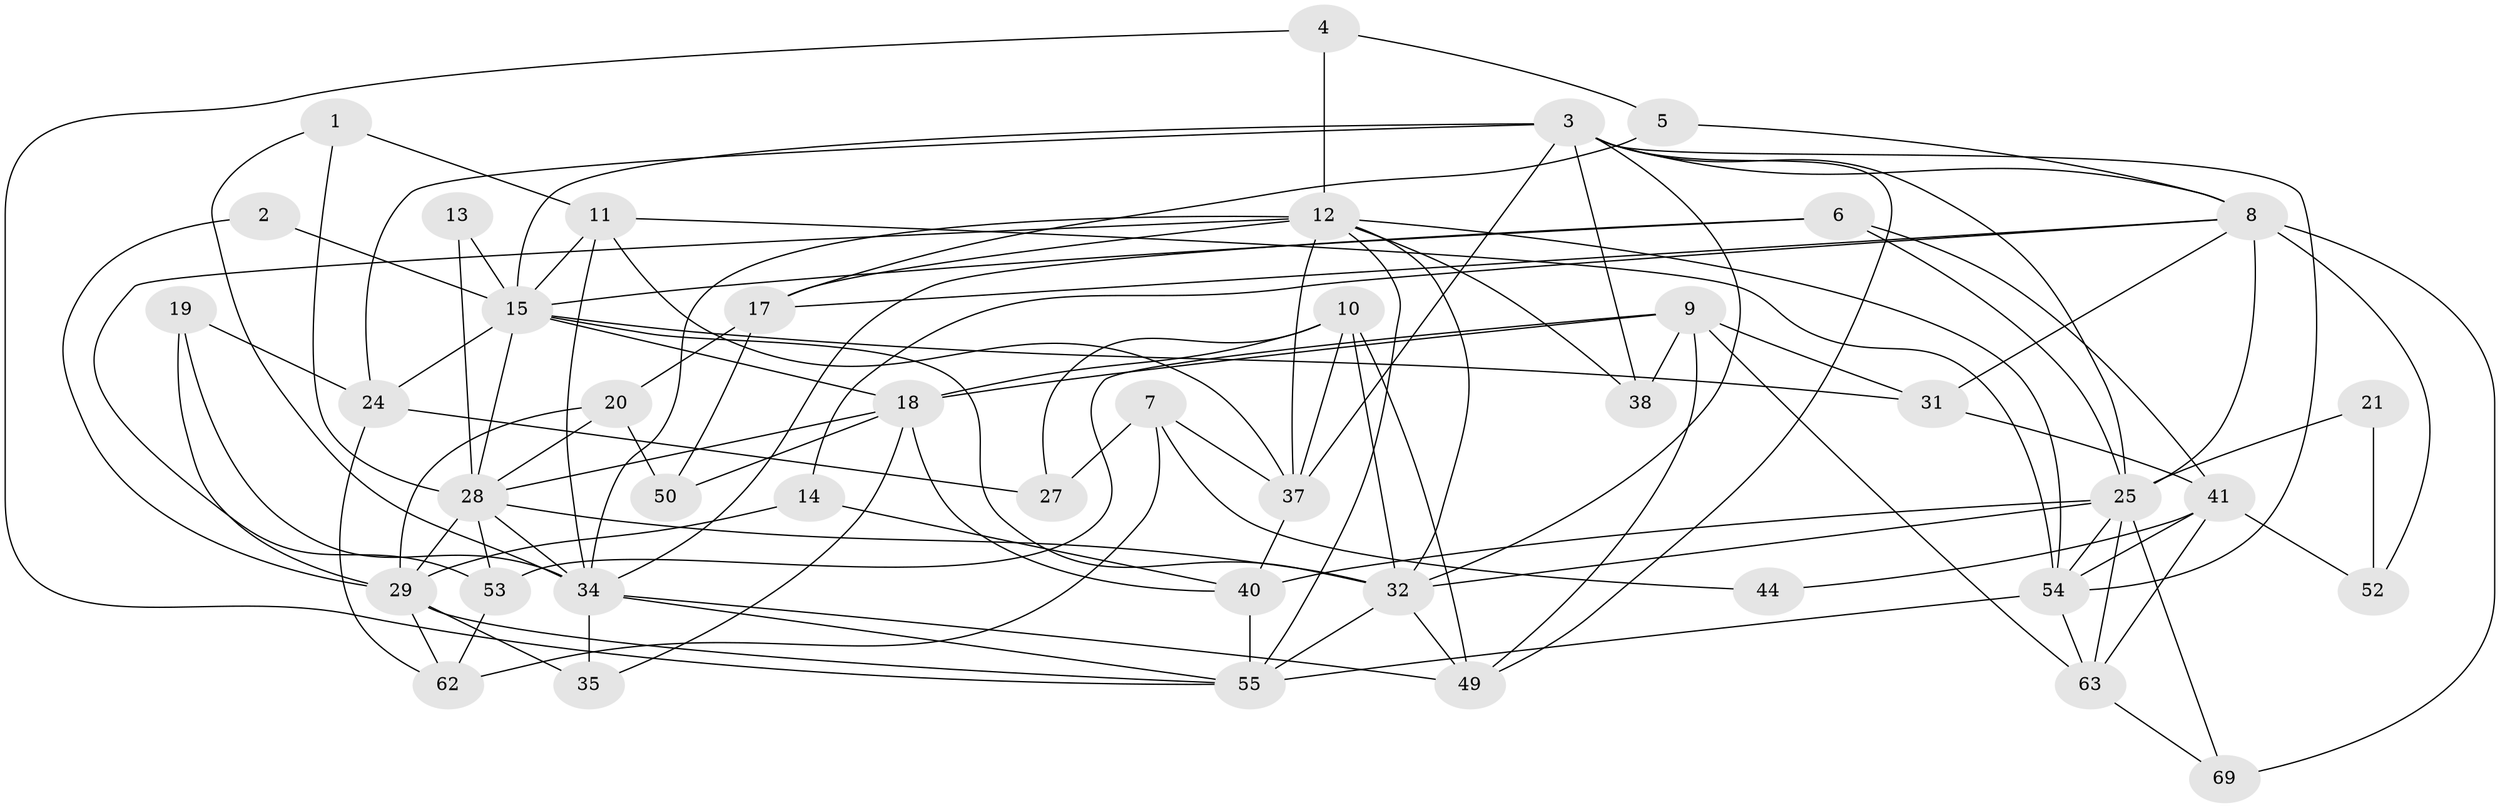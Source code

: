 // Generated by graph-tools (version 1.1) at 2025/23/03/03/25 07:23:58]
// undirected, 43 vertices, 109 edges
graph export_dot {
graph [start="1"]
  node [color=gray90,style=filled];
  1;
  2;
  3 [super="+23"];
  4 [super="+43"];
  5;
  6;
  7 [super="+48"];
  8 [super="+60"];
  9 [super="+39"];
  10;
  11 [super="+42"];
  12 [super="+33"];
  13;
  14 [super="+16"];
  15 [super="+22"];
  17 [super="+68"];
  18 [super="+47"];
  19;
  20;
  21;
  24 [super="+30"];
  25 [super="+26"];
  27 [super="+59"];
  28 [super="+45"];
  29 [super="+58"];
  31 [super="+57"];
  32 [super="+71"];
  34 [super="+36"];
  35 [super="+46"];
  37 [super="+61"];
  38;
  40 [super="+64"];
  41 [super="+65"];
  44;
  49 [super="+51"];
  50;
  52;
  53 [super="+70"];
  54 [super="+56"];
  55 [super="+66"];
  62;
  63 [super="+67"];
  69;
  1 -- 11;
  1 -- 34;
  1 -- 28;
  2 -- 15;
  2 -- 29;
  3 -- 25;
  3 -- 24 [weight=2];
  3 -- 15;
  3 -- 49;
  3 -- 38;
  3 -- 8;
  3 -- 54;
  3 -- 32;
  3 -- 37;
  4 -- 5;
  4 -- 12;
  4 -- 55;
  5 -- 8;
  5 -- 17 [weight=2];
  6 -- 25;
  6 -- 15;
  6 -- 34;
  6 -- 41;
  7 -- 62;
  7 -- 27 [weight=2];
  7 -- 44;
  7 -- 37;
  8 -- 69;
  8 -- 17;
  8 -- 52;
  8 -- 31;
  8 -- 25;
  8 -- 14;
  9 -- 53;
  9 -- 18;
  9 -- 38;
  9 -- 63 [weight=2];
  9 -- 31;
  9 -- 49;
  10 -- 32;
  10 -- 27;
  10 -- 18;
  10 -- 49;
  10 -- 37;
  11 -- 34;
  11 -- 54;
  11 -- 15;
  11 -- 37;
  12 -- 32;
  12 -- 37;
  12 -- 38;
  12 -- 55;
  12 -- 53;
  12 -- 34;
  12 -- 17;
  12 -- 54;
  13 -- 15;
  13 -- 28;
  14 -- 29;
  14 -- 40;
  15 -- 32;
  15 -- 24;
  15 -- 18;
  15 -- 28;
  15 -- 31;
  17 -- 20;
  17 -- 50;
  18 -- 50;
  18 -- 40;
  18 -- 28;
  18 -- 35;
  19 -- 29;
  19 -- 34;
  19 -- 24;
  20 -- 29;
  20 -- 50;
  20 -- 28;
  21 -- 52;
  21 -- 25;
  24 -- 62;
  24 -- 27;
  25 -- 69;
  25 -- 40;
  25 -- 54;
  25 -- 32;
  25 -- 63;
  28 -- 53;
  28 -- 29;
  28 -- 34 [weight=2];
  28 -- 32;
  29 -- 35;
  29 -- 62;
  29 -- 55;
  31 -- 41;
  32 -- 55;
  32 -- 49;
  34 -- 55;
  34 -- 49;
  34 -- 35;
  37 -- 40;
  40 -- 55;
  41 -- 44;
  41 -- 52;
  41 -- 54;
  41 -- 63;
  53 -- 62;
  54 -- 55;
  54 -- 63;
  63 -- 69;
}
